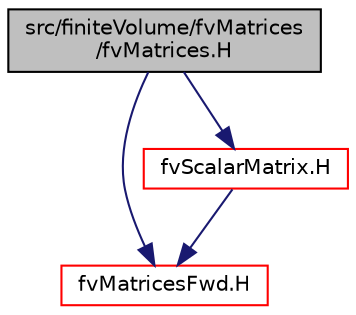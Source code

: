 digraph "src/finiteVolume/fvMatrices/fvMatrices.H"
{
  bgcolor="transparent";
  edge [fontname="Helvetica",fontsize="10",labelfontname="Helvetica",labelfontsize="10"];
  node [fontname="Helvetica",fontsize="10",shape=record];
  Node0 [label="src/finiteVolume/fvMatrices\l/fvMatrices.H",height=0.2,width=0.4,color="black", fillcolor="grey75", style="filled", fontcolor="black"];
  Node0 -> Node1 [color="midnightblue",fontsize="10",style="solid",fontname="Helvetica"];
  Node1 [label="fvMatricesFwd.H",height=0.2,width=0.4,color="red",URL="$a03461.html",tooltip="Forward declarations of fvMatrix specializations. "];
  Node0 -> Node73 [color="midnightblue",fontsize="10",style="solid",fontname="Helvetica"];
  Node73 [label="fvScalarMatrix.H",height=0.2,width=0.4,color="red",URL="$a03476.html",tooltip="A scalar instance of fvMatrix. "];
  Node73 -> Node1 [color="midnightblue",fontsize="10",style="solid",fontname="Helvetica"];
}
